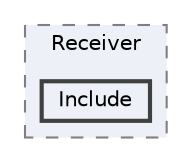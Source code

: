 digraph "Core/Server/Receiver/Include"
{
 // LATEX_PDF_SIZE
  bgcolor="transparent";
  edge [fontname=Helvetica,fontsize=10,labelfontname=Helvetica,labelfontsize=10];
  node [fontname=Helvetica,fontsize=10,shape=box,height=0.2,width=0.4];
  compound=true
  subgraph clusterdir_2236b076d55c3d4d472cf25bb344a95e {
    graph [ bgcolor="#edf0f7", pencolor="grey50", label="Receiver", fontname=Helvetica,fontsize=10 style="filled,dashed", URL="dir_2236b076d55c3d4d472cf25bb344a95e.html",tooltip=""]
  dir_4091e1b2971b423d9f1dcdea788288af [label="Include", fillcolor="#edf0f7", color="grey25", style="filled,bold", URL="dir_4091e1b2971b423d9f1dcdea788288af.html",tooltip=""];
  }
}
